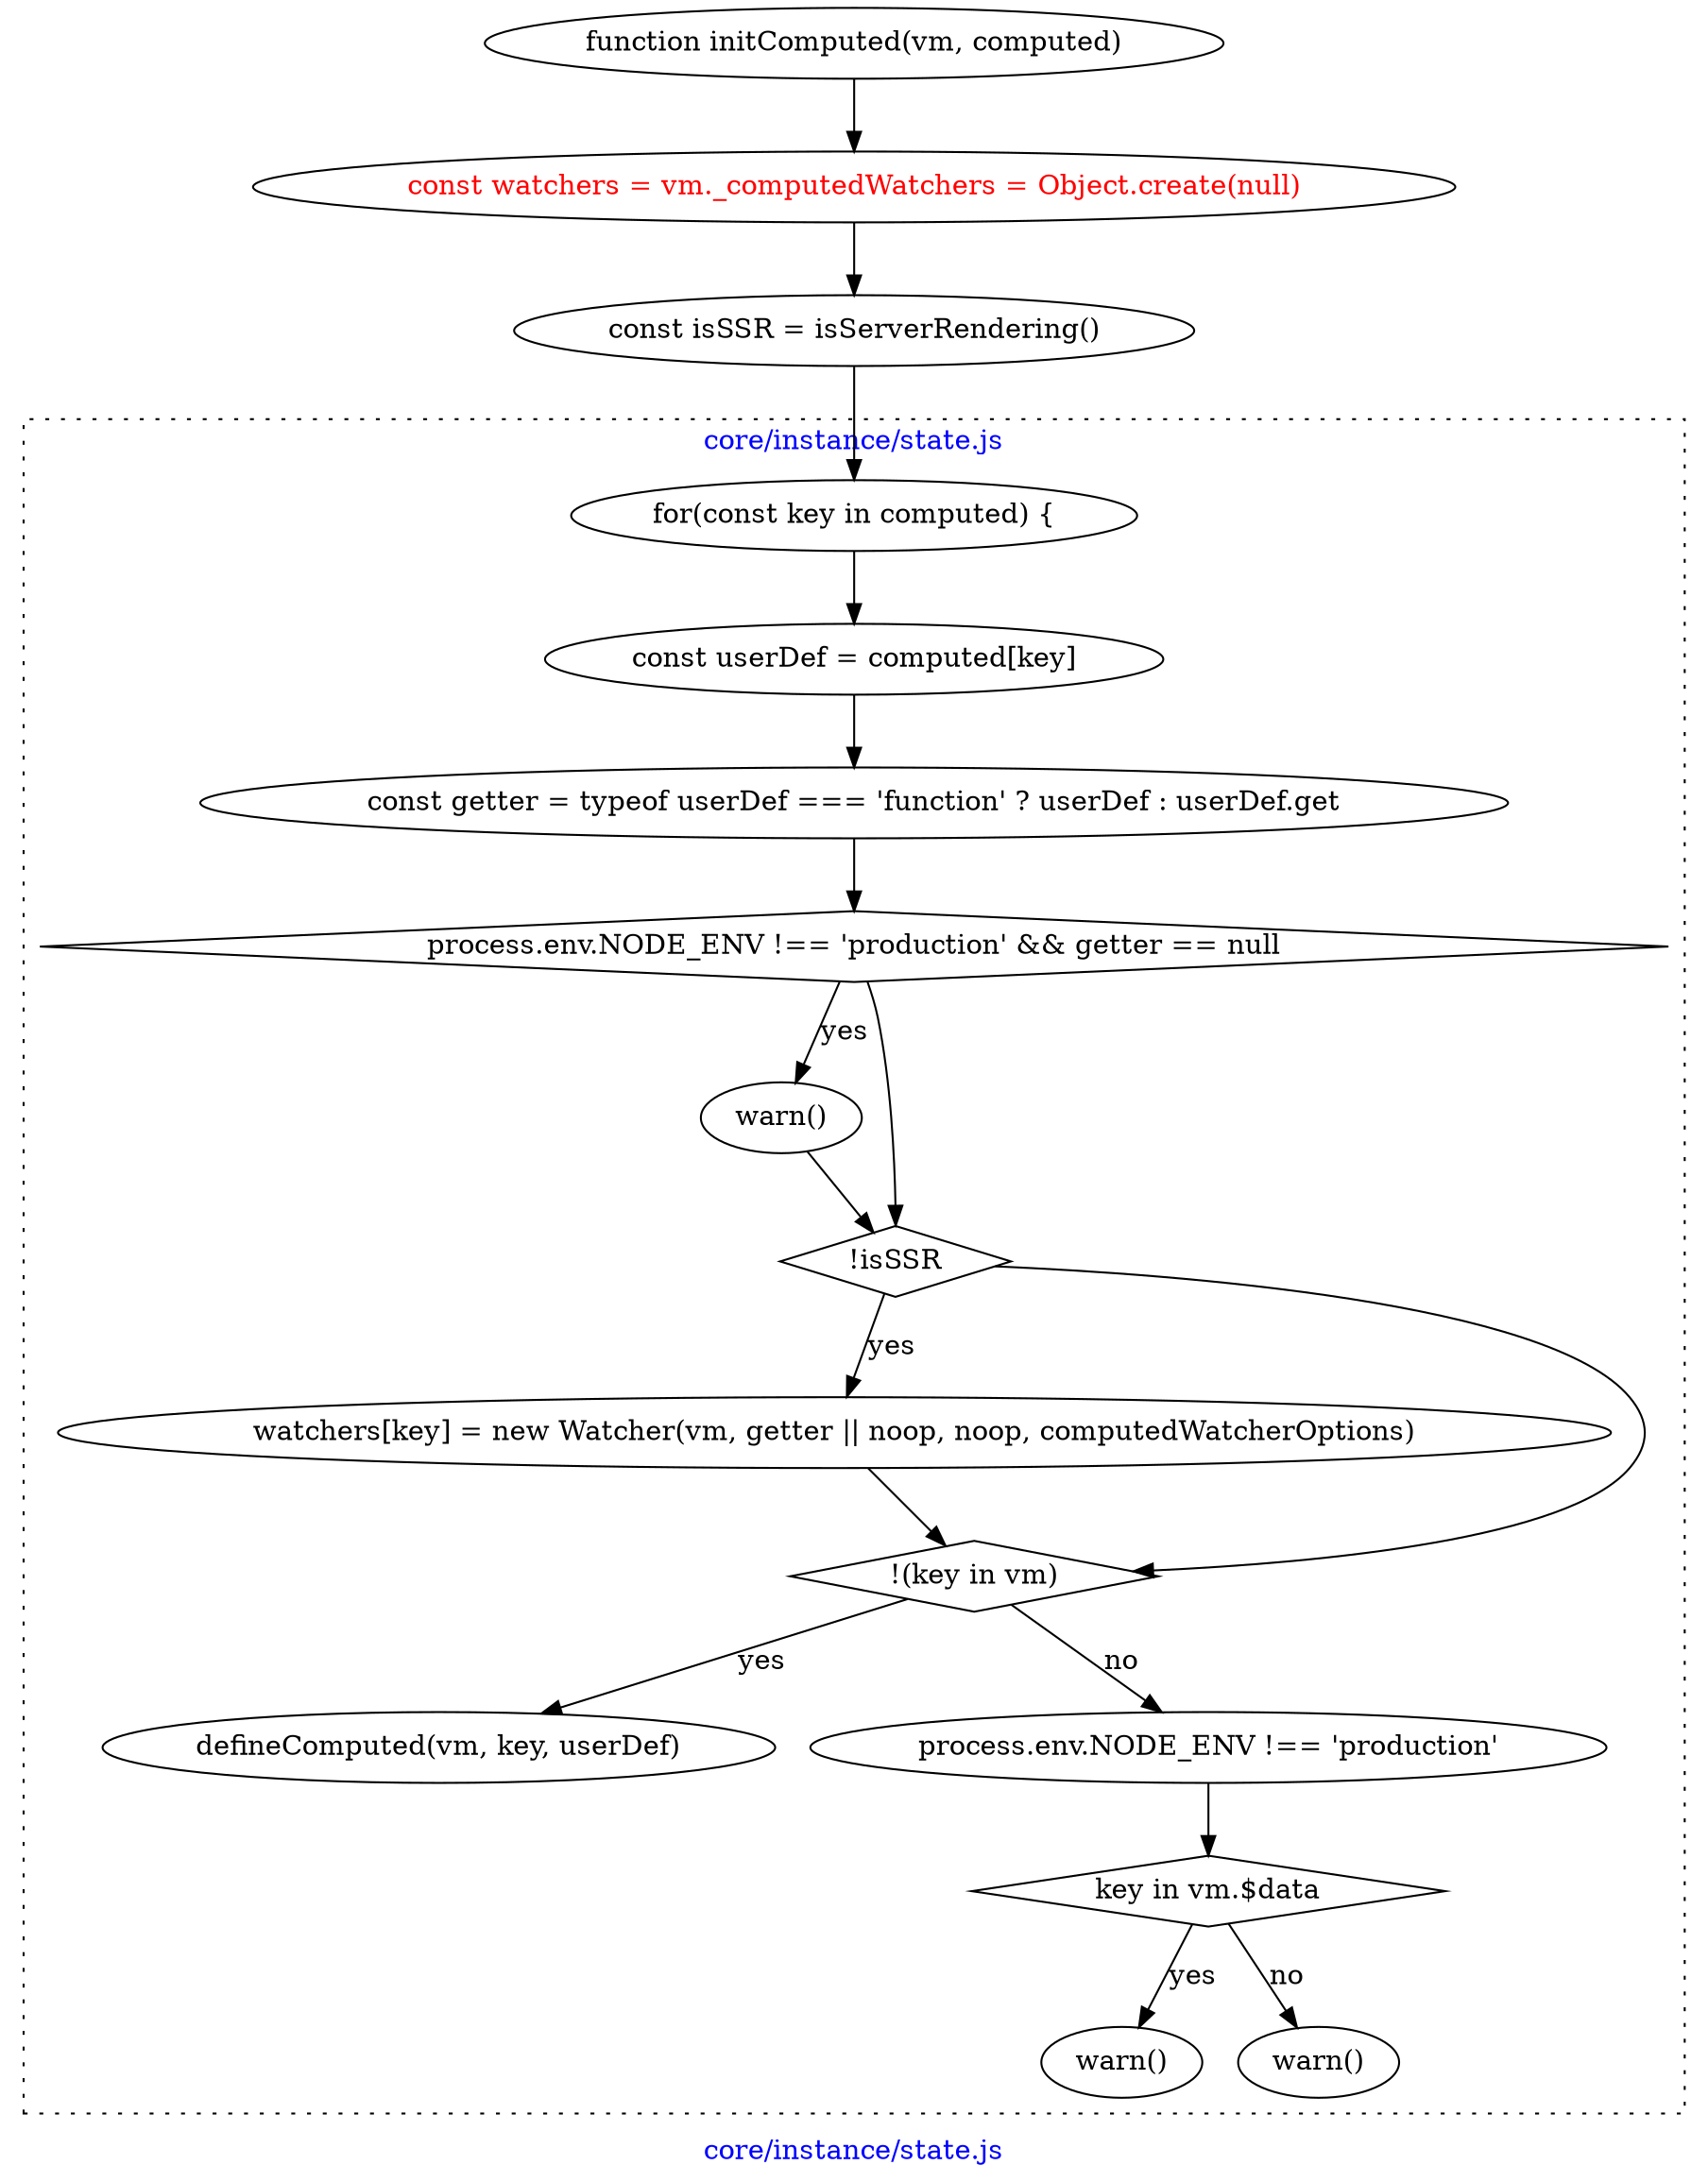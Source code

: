 digraph G {
    graph [
        label="core/instance/state.js"
        fontcolor=blue
    ]
    start [
        label="function initComputed(vm, computed)"
    ]
    varWatchers [
        label="const watchers = vm._computedWatchers = Object.create(null)"
        fontcolor=red
    ]
    start -> varWatchers
    varIsSSR [
        label="const isSSR = isServerRendering()"
    ]
    varWatchers -> varIsSSR
    varIsSSR -> walkComputed
    subgraph cluster_walk {
        graph[style=dotted]
        walkComputed [
            label="for(const key in computed) {"
        ]
        varUserDef [
            label="const userDef = computed[key]"
        ]
        walkComputed -> varUserDef

        varGetter [
            label="const getter = typeof userDef === 'function' ? userDef : userDef.get"
        ]
        varUserDef -> varGetter
        notProduction0 [
            label="process.env.NODE_ENV !== 'production' && getter == null"
            shape=diamond
        ]
        varGetter -> notProduction0
        warn0 [
            label="warn()"
        ]
        notProduction0 -> warn0 [label="yes"]

        notSsr [
            label="!isSSR"
            shape=diamond
        ]
        notProduction0 -> notSsr
        warn0 -> notSsr
        newWatcher [
            label="watchers[key] = new Watcher(vm, getter || noop, noop, computedWatcherOptions)"
        ]
        notSsr -> newWatcher [label="yes"]
        keyInVm [
            label="!(key in vm)"
            shape=diamond
        ]
        notSsr -> keyInVm
        newWatcher -> keyInVm
        defineComputed [
            label="defineComputed(vm, key, userDef)"
        ]
        keyInVm -> defineComputed [label="yes"]
        notProduction1 [
            label="process.env.NODE_ENV !== 'production'"
        ]
        keyInVm -> notProduction1 [label="no"]
        keyInData [
            label="key in vm.$data"
            shape=diamond
        ]
        notProduction1 -> keyInData
        warn1 [
            label="warn()"
        ]
        keyInData -> warn1 [label="yes"]
        warn2 [
            label="warn()"
        ]
        keyInData -> warn2 [label="no"]
    }

}